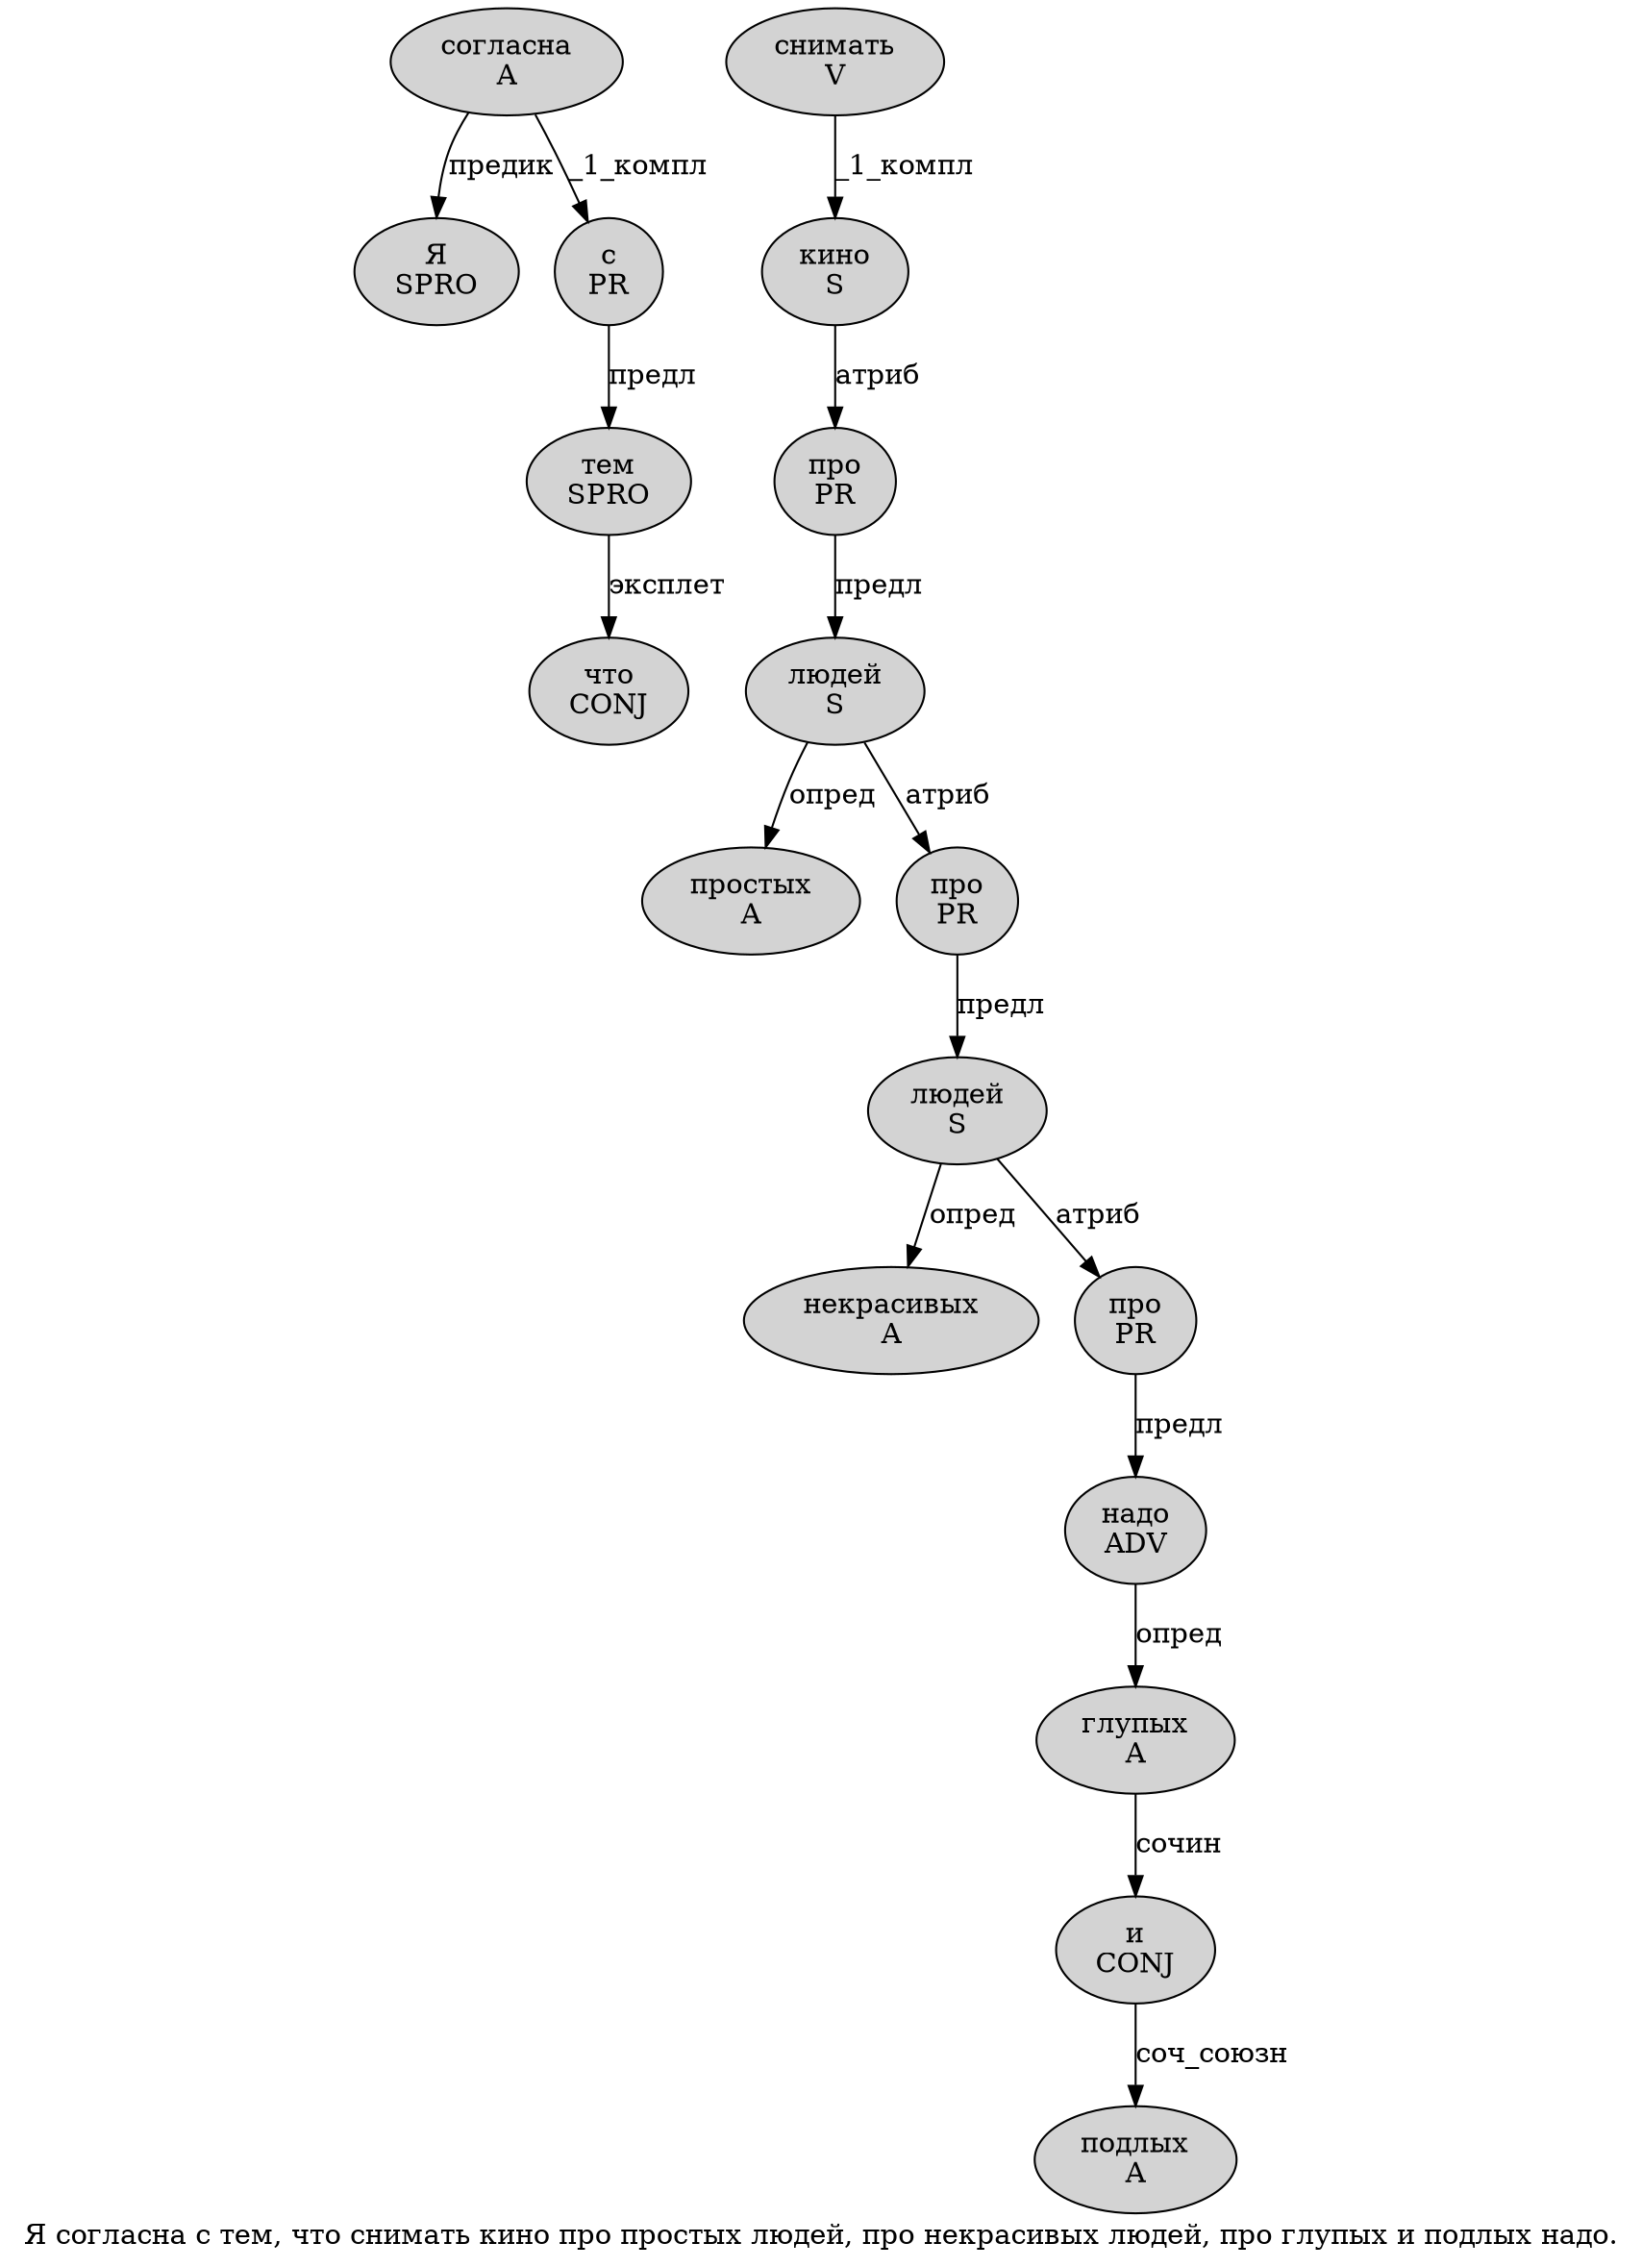 digraph SENTENCE_2413 {
	graph [label="Я согласна с тем, что снимать кино про простых людей, про некрасивых людей, про глупых и подлых надо."]
	node [style=filled]
		0 [label="Я
SPRO" color="" fillcolor=lightgray penwidth=1 shape=ellipse]
		1 [label="согласна
A" color="" fillcolor=lightgray penwidth=1 shape=ellipse]
		2 [label="с
PR" color="" fillcolor=lightgray penwidth=1 shape=ellipse]
		3 [label="тем
SPRO" color="" fillcolor=lightgray penwidth=1 shape=ellipse]
		5 [label="что
CONJ" color="" fillcolor=lightgray penwidth=1 shape=ellipse]
		6 [label="снимать
V" color="" fillcolor=lightgray penwidth=1 shape=ellipse]
		7 [label="кино
S" color="" fillcolor=lightgray penwidth=1 shape=ellipse]
		8 [label="про
PR" color="" fillcolor=lightgray penwidth=1 shape=ellipse]
		9 [label="простых
A" color="" fillcolor=lightgray penwidth=1 shape=ellipse]
		10 [label="людей
S" color="" fillcolor=lightgray penwidth=1 shape=ellipse]
		12 [label="про
PR" color="" fillcolor=lightgray penwidth=1 shape=ellipse]
		13 [label="некрасивых
A" color="" fillcolor=lightgray penwidth=1 shape=ellipse]
		14 [label="людей
S" color="" fillcolor=lightgray penwidth=1 shape=ellipse]
		16 [label="про
PR" color="" fillcolor=lightgray penwidth=1 shape=ellipse]
		17 [label="глупых
A" color="" fillcolor=lightgray penwidth=1 shape=ellipse]
		18 [label="и
CONJ" color="" fillcolor=lightgray penwidth=1 shape=ellipse]
		19 [label="подлых
A" color="" fillcolor=lightgray penwidth=1 shape=ellipse]
		20 [label="надо
ADV" color="" fillcolor=lightgray penwidth=1 shape=ellipse]
			14 -> 13 [label="опред"]
			14 -> 16 [label="атриб"]
			12 -> 14 [label="предл"]
			20 -> 17 [label="опред"]
			6 -> 7 [label="_1_компл"]
			18 -> 19 [label="соч_союзн"]
			7 -> 8 [label="атриб"]
			2 -> 3 [label="предл"]
			17 -> 18 [label="сочин"]
			10 -> 9 [label="опред"]
			10 -> 12 [label="атриб"]
			8 -> 10 [label="предл"]
			16 -> 20 [label="предл"]
			1 -> 0 [label="предик"]
			1 -> 2 [label="_1_компл"]
			3 -> 5 [label="эксплет"]
}